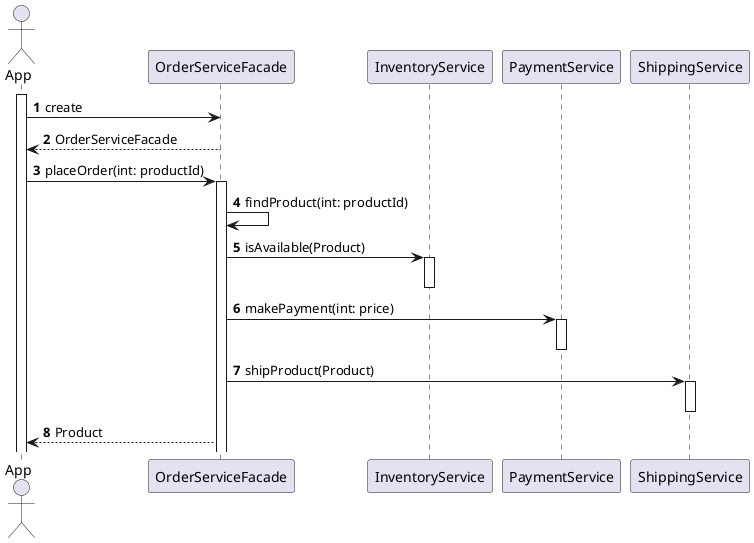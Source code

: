 @startuml

actor App
participant OrderServiceFacade
participant InventoryService
participant PaymentService
participant ShippingService

autonumber

activate App
App -> OrderServiceFacade: create
return OrderServiceFacade

App -> OrderServiceFacade: placeOrder(int: productId)
    activate OrderServiceFacade
    OrderServiceFacade -> OrderServiceFacade: findProduct(int: productId)
    OrderServiceFacade -> InventoryService: isAvailable(Product)
    activate InventoryService
    deactivate InventoryService
    OrderServiceFacade -> PaymentService: makePayment(int: price)
    activate PaymentService
    deactivate PaymentService
    OrderServiceFacade -> ShippingService: shipProduct(Product)
    activate ShippingService
    deactivate ShippingService

App <-- OrderServiceFacade: Product

@enduml


